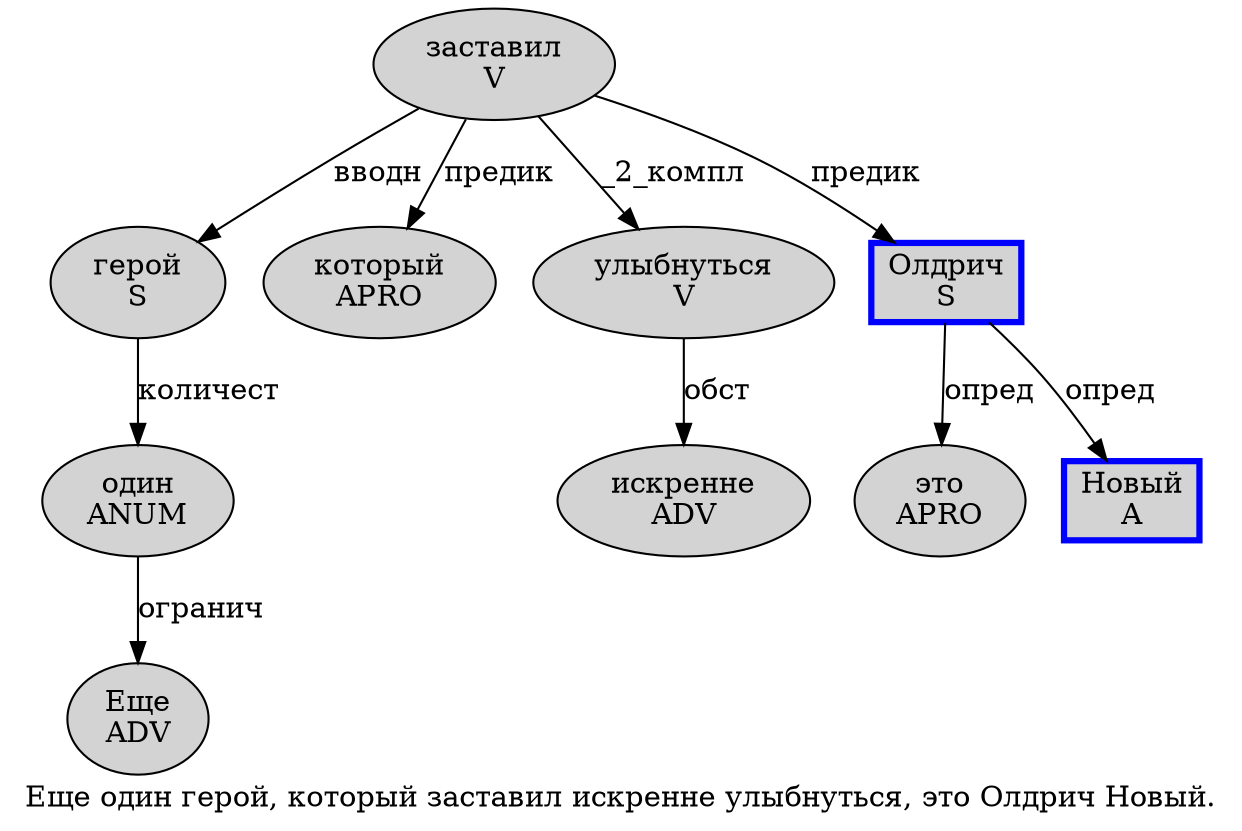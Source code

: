 digraph SENTENCE_1513 {
	graph [label="Еще один герой, который заставил искренне улыбнуться, это Олдрич Новый."]
	node [style=filled]
		0 [label="Еще
ADV" color="" fillcolor=lightgray penwidth=1 shape=ellipse]
		1 [label="один
ANUM" color="" fillcolor=lightgray penwidth=1 shape=ellipse]
		2 [label="герой
S" color="" fillcolor=lightgray penwidth=1 shape=ellipse]
		4 [label="который
APRO" color="" fillcolor=lightgray penwidth=1 shape=ellipse]
		5 [label="заставил
V" color="" fillcolor=lightgray penwidth=1 shape=ellipse]
		6 [label="искренне
ADV" color="" fillcolor=lightgray penwidth=1 shape=ellipse]
		7 [label="улыбнуться
V" color="" fillcolor=lightgray penwidth=1 shape=ellipse]
		9 [label="это
APRO" color="" fillcolor=lightgray penwidth=1 shape=ellipse]
		10 [label="Олдрич
S" color=blue fillcolor=lightgray penwidth=3 shape=box]
		11 [label="Новый
A" color=blue fillcolor=lightgray penwidth=3 shape=box]
			10 -> 9 [label="опред"]
			10 -> 11 [label="опред"]
			1 -> 0 [label="огранич"]
			2 -> 1 [label="количест"]
			7 -> 6 [label="обст"]
			5 -> 2 [label="вводн"]
			5 -> 4 [label="предик"]
			5 -> 7 [label="_2_компл"]
			5 -> 10 [label="предик"]
}